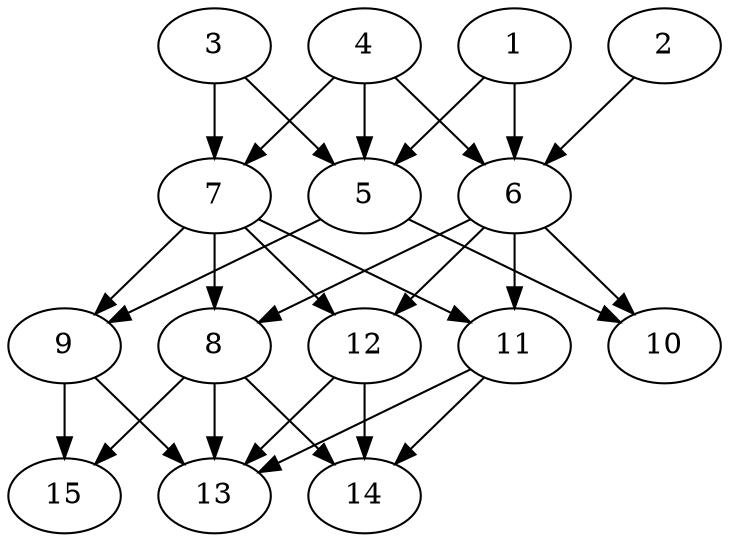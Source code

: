 // DAG automatically generated by daggen at Tue Aug  6 16:26:17 2019
// ./daggen --dot -n 15 --ccr 0.3 --fat 0.6 --regular 0.5 --density 0.8 --mindata 5242880 --maxdata 52428800 
digraph G {
  1 [size="171789653", alpha="0.17", expect_size="51536896"] 
  1 -> 5 [size ="51536896"]
  1 -> 6 [size ="51536896"]
  2 [size="139028480", alpha="0.01", expect_size="41708544"] 
  2 -> 6 [size ="41708544"]
  3 [size="108506453", alpha="0.08", expect_size="32551936"] 
  3 -> 5 [size ="32551936"]
  3 -> 7 [size ="32551936"]
  4 [size="34443947", alpha="0.11", expect_size="10333184"] 
  4 -> 5 [size ="10333184"]
  4 -> 6 [size ="10333184"]
  4 -> 7 [size ="10333184"]
  5 [size="47404373", alpha="0.13", expect_size="14221312"] 
  5 -> 9 [size ="14221312"]
  5 -> 10 [size ="14221312"]
  6 [size="46496427", alpha="0.04", expect_size="13948928"] 
  6 -> 8 [size ="13948928"]
  6 -> 10 [size ="13948928"]
  6 -> 11 [size ="13948928"]
  6 -> 12 [size ="13948928"]
  7 [size="149521067", alpha="0.03", expect_size="44856320"] 
  7 -> 8 [size ="44856320"]
  7 -> 9 [size ="44856320"]
  7 -> 11 [size ="44856320"]
  7 -> 12 [size ="44856320"]
  8 [size="31539200", alpha="0.16", expect_size="9461760"] 
  8 -> 13 [size ="9461760"]
  8 -> 14 [size ="9461760"]
  8 -> 15 [size ="9461760"]
  9 [size="106045440", alpha="0.15", expect_size="31813632"] 
  9 -> 13 [size ="31813632"]
  9 -> 15 [size ="31813632"]
  10 [size="25593173", alpha="0.06", expect_size="7677952"] 
  11 [size="57275733", alpha="0.07", expect_size="17182720"] 
  11 -> 13 [size ="17182720"]
  11 -> 14 [size ="17182720"]
  12 [size="35194880", alpha="0.09", expect_size="10558464"] 
  12 -> 13 [size ="10558464"]
  12 -> 14 [size ="10558464"]
  13 [size="39236267", alpha="0.16", expect_size="11770880"] 
  14 [size="105502720", alpha="0.03", expect_size="31650816"] 
  15 [size="36317867", alpha="0.17", expect_size="10895360"] 
}
